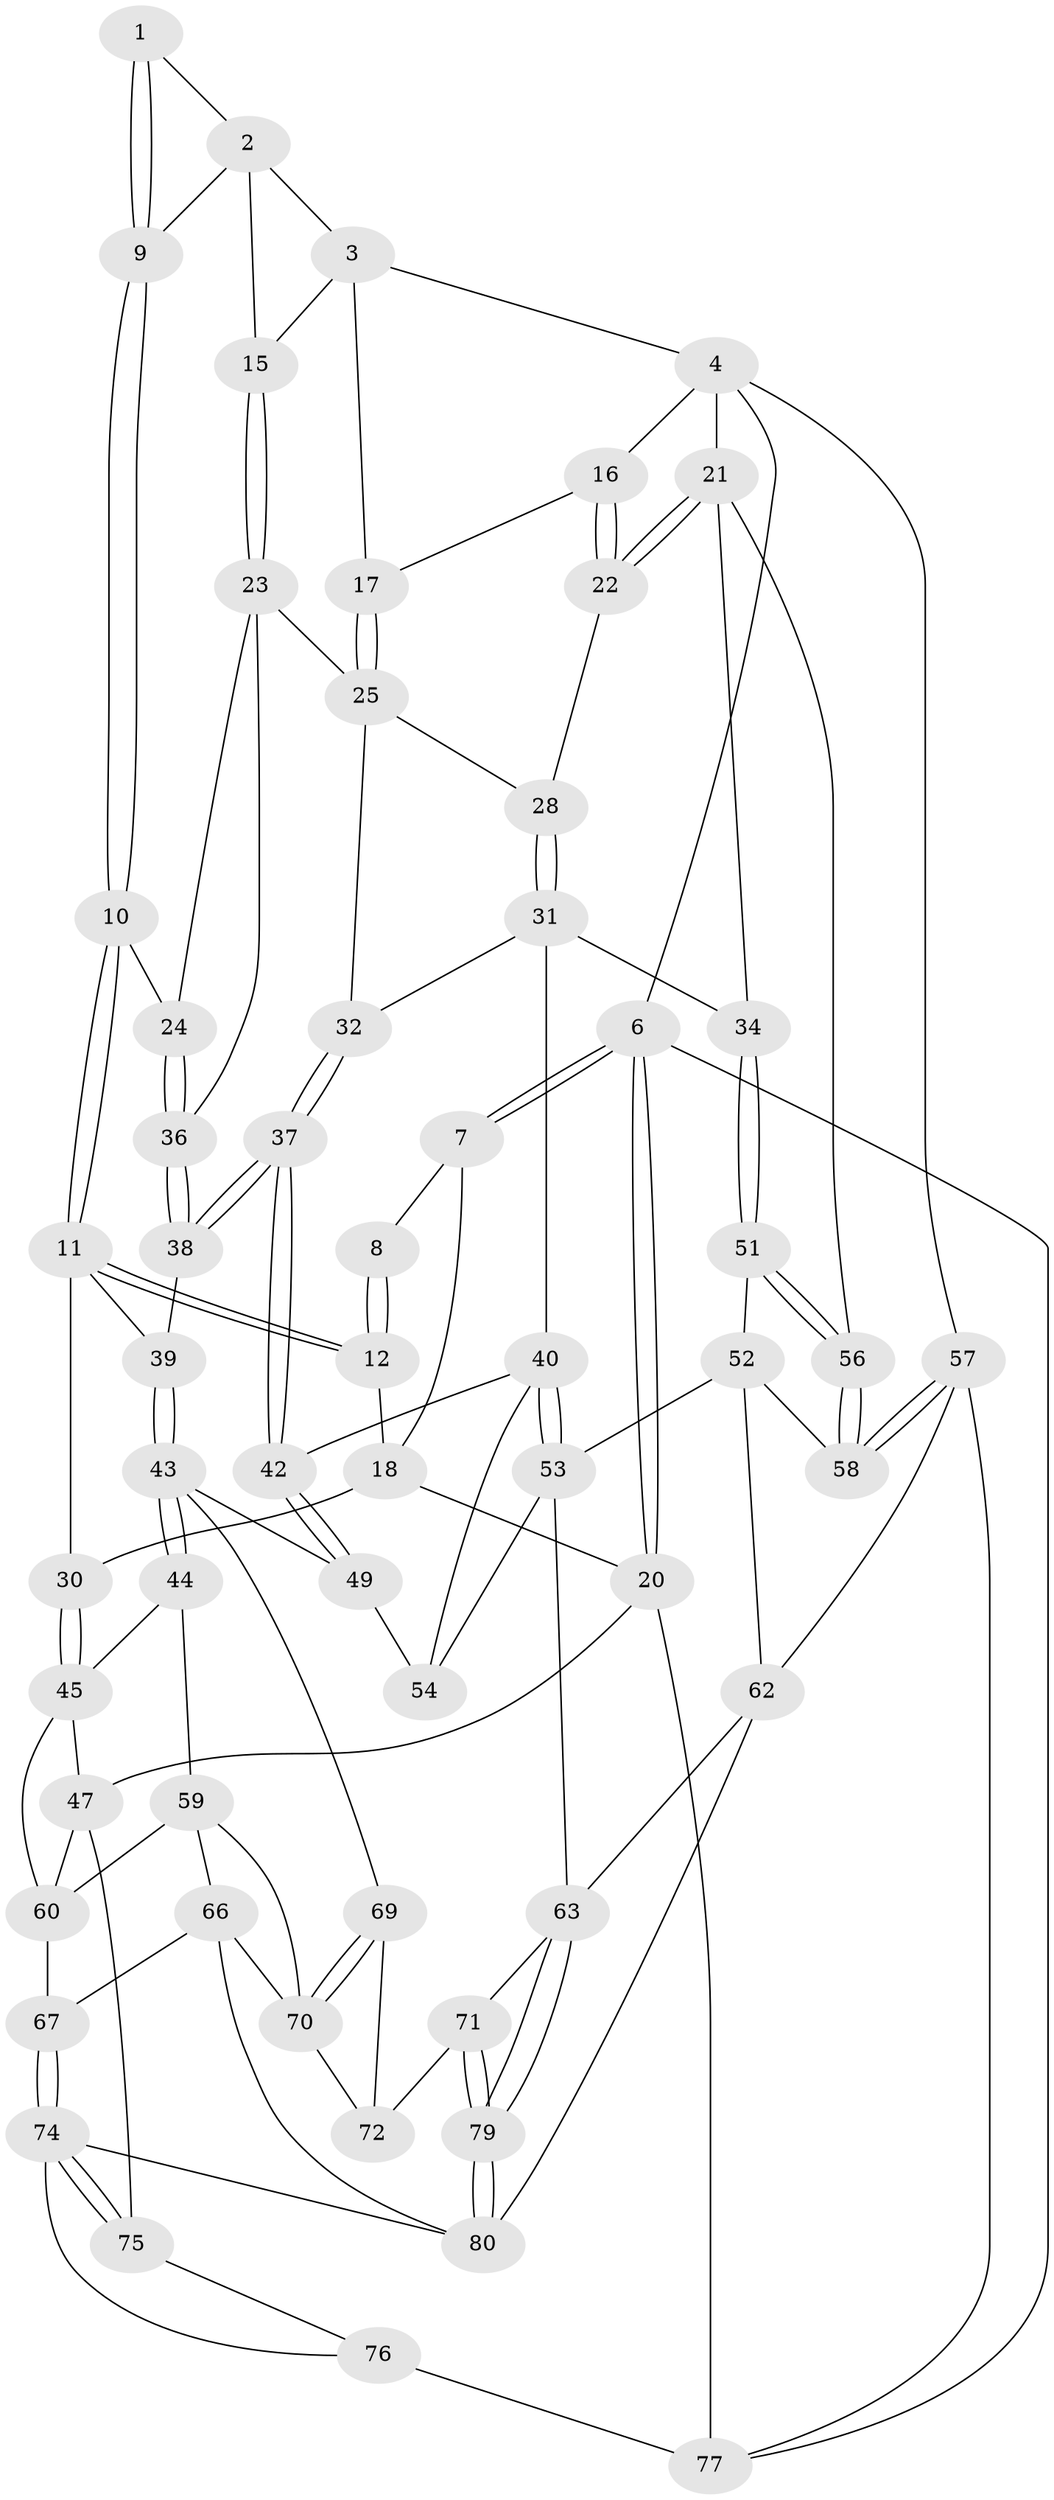// Generated by graph-tools (version 1.1) at 2025/24/03/03/25 07:24:35]
// undirected, 60 vertices, 135 edges
graph export_dot {
graph [start="1"]
  node [color=gray90,style=filled];
  1 [pos="+0.4623758186614158+0"];
  2 [pos="+0.6182899032936615+0",super="+13"];
  3 [pos="+0.6254293552749405+0",super="+14"];
  4 [pos="+0.8937028532261084+0",super="+5"];
  6 [pos="+0+0"];
  7 [pos="+0.10100796493721563+0"];
  8 [pos="+0.4429282023888267+0"];
  9 [pos="+0.4647169167494758+0.04801296003593161"];
  10 [pos="+0.3381996007741968+0.23951396744147943"];
  11 [pos="+0.31087503967677127+0.25133894298659326",super="+29"];
  12 [pos="+0.30601049467057584+0.15207824183309007"];
  15 [pos="+0.574424612028514+0.16314222433110356"];
  16 [pos="+0.8279894716785255+0.08745448718546865"];
  17 [pos="+0.7555242881819648+0.12967648796314346"];
  18 [pos="+0.11688429259104831+0",super="+19"];
  20 [pos="+0+0.3774406723246961",super="+48"];
  21 [pos="+1+0.08902728922313505",super="+33"];
  22 [pos="+1+0.1613913057997568"];
  23 [pos="+0.5615982582486563+0.19808838223841238",super="+27"];
  24 [pos="+0.442590737357273+0.2293158996235128"];
  25 [pos="+0.7662874287972377+0.21822084737590458",super="+26"];
  28 [pos="+0.9419962635528986+0.21359186435710423"];
  30 [pos="+0.2329437295445777+0.3010894439272701"];
  31 [pos="+0.8633015747872335+0.382818955694188",super="+35"];
  32 [pos="+0.7915662271304137+0.34201520424772663"];
  34 [pos="+0.957692035545399+0.43513493242635387"];
  36 [pos="+0.5934171756366083+0.39818921203460295"];
  37 [pos="+0.6491758413403951+0.43962575087100236"];
  38 [pos="+0.5931660453883084+0.40190274906179146"];
  39 [pos="+0.4939027969598618+0.436902771785268"];
  40 [pos="+0.7740657062076874+0.5297217447057663",super="+41"];
  42 [pos="+0.669390723893376+0.48732668066965906"];
  43 [pos="+0.450412758155331+0.6329325915180066",super="+50"];
  44 [pos="+0.33471888009470463+0.5949141464215583"];
  45 [pos="+0.326528020394069+0.5903588770269937",super="+46"];
  47 [pos="+0.036501618642599334+0.6730560960636542",super="+73"];
  49 [pos="+0.5692204168489294+0.647817805919347"];
  51 [pos="+0.9093843000967976+0.6206230806055276"];
  52 [pos="+0.9025137548431268+0.6243005988247314",super="+61"];
  53 [pos="+0.852138341611183+0.6202392167998207",super="+55"];
  54 [pos="+0.6693613854758984+0.6974306067809255"];
  56 [pos="+1+0.6735806657401306"];
  57 [pos="+1+1"];
  58 [pos="+1+0.8290662478739396"];
  59 [pos="+0.2729818535103347+0.7446726779657737",super="+65"];
  60 [pos="+0.25876449326383416+0.74100785691176",super="+68"];
  62 [pos="+0.8712592795925523+0.8121785509884857",super="+78"];
  63 [pos="+0.8536475691375373+0.8165145201231966",super="+64"];
  66 [pos="+0.2533540889519859+0.8452519335546547",super="+82"];
  67 [pos="+0.25072674282219726+0.8462525606731901"];
  69 [pos="+0.45435920902380295+0.7302481707995736"];
  70 [pos="+0.40530543435619587+0.8215155556659746",super="+81"];
  71 [pos="+0.6980987807212139+0.8159492377763933"];
  72 [pos="+0.6287010843494473+0.8589316151564279"];
  74 [pos="+0.21883233768775698+0.9213746901084136",super="+84"];
  75 [pos="+0.1792609645251613+0.921055641979147"];
  76 [pos="+0.15033013929340278+0.9283029305793367",super="+86"];
  77 [pos="+0+0.7504625144841046",super="+85"];
  79 [pos="+0.8111905450575004+1"];
  80 [pos="+0.834181406523548+1",super="+83"];
  1 -- 2;
  1 -- 9;
  1 -- 9;
  2 -- 3;
  2 -- 9;
  2 -- 15;
  3 -- 4;
  3 -- 17;
  3 -- 15;
  4 -- 16;
  4 -- 57;
  4 -- 21;
  4 -- 6;
  6 -- 7;
  6 -- 7;
  6 -- 20;
  6 -- 20;
  6 -- 77;
  7 -- 8;
  7 -- 18;
  8 -- 12;
  8 -- 12;
  9 -- 10;
  9 -- 10;
  10 -- 11;
  10 -- 11;
  10 -- 24;
  11 -- 12;
  11 -- 12;
  11 -- 30;
  11 -- 39;
  12 -- 18;
  15 -- 23;
  15 -- 23;
  16 -- 17;
  16 -- 22;
  16 -- 22;
  17 -- 25;
  17 -- 25;
  18 -- 20;
  18 -- 30;
  20 -- 77;
  20 -- 47;
  21 -- 22;
  21 -- 22;
  21 -- 56;
  21 -- 34;
  22 -- 28;
  23 -- 24;
  23 -- 25;
  23 -- 36;
  24 -- 36;
  24 -- 36;
  25 -- 28;
  25 -- 32;
  28 -- 31;
  28 -- 31;
  30 -- 45;
  30 -- 45;
  31 -- 32;
  31 -- 40;
  31 -- 34;
  32 -- 37;
  32 -- 37;
  34 -- 51;
  34 -- 51;
  36 -- 38;
  36 -- 38;
  37 -- 38;
  37 -- 38;
  37 -- 42;
  37 -- 42;
  38 -- 39;
  39 -- 43;
  39 -- 43;
  40 -- 53;
  40 -- 53;
  40 -- 42;
  40 -- 54;
  42 -- 49;
  42 -- 49;
  43 -- 44;
  43 -- 44;
  43 -- 49;
  43 -- 69;
  44 -- 45;
  44 -- 59;
  45 -- 60;
  45 -- 47;
  47 -- 75;
  47 -- 60;
  49 -- 54;
  51 -- 52;
  51 -- 56;
  51 -- 56;
  52 -- 53;
  52 -- 58;
  52 -- 62;
  53 -- 54;
  53 -- 63;
  56 -- 58;
  56 -- 58;
  57 -- 58;
  57 -- 58;
  57 -- 62;
  57 -- 77;
  59 -- 60;
  59 -- 66;
  59 -- 70;
  60 -- 67;
  62 -- 63;
  62 -- 80;
  63 -- 79;
  63 -- 79;
  63 -- 71;
  66 -- 67;
  66 -- 70;
  66 -- 80;
  67 -- 74;
  67 -- 74;
  69 -- 70;
  69 -- 70;
  69 -- 72;
  70 -- 72;
  71 -- 72;
  71 -- 79;
  71 -- 79;
  74 -- 75;
  74 -- 75;
  74 -- 80;
  74 -- 76;
  75 -- 76;
  76 -- 77 [weight=2];
  79 -- 80;
  79 -- 80;
}
